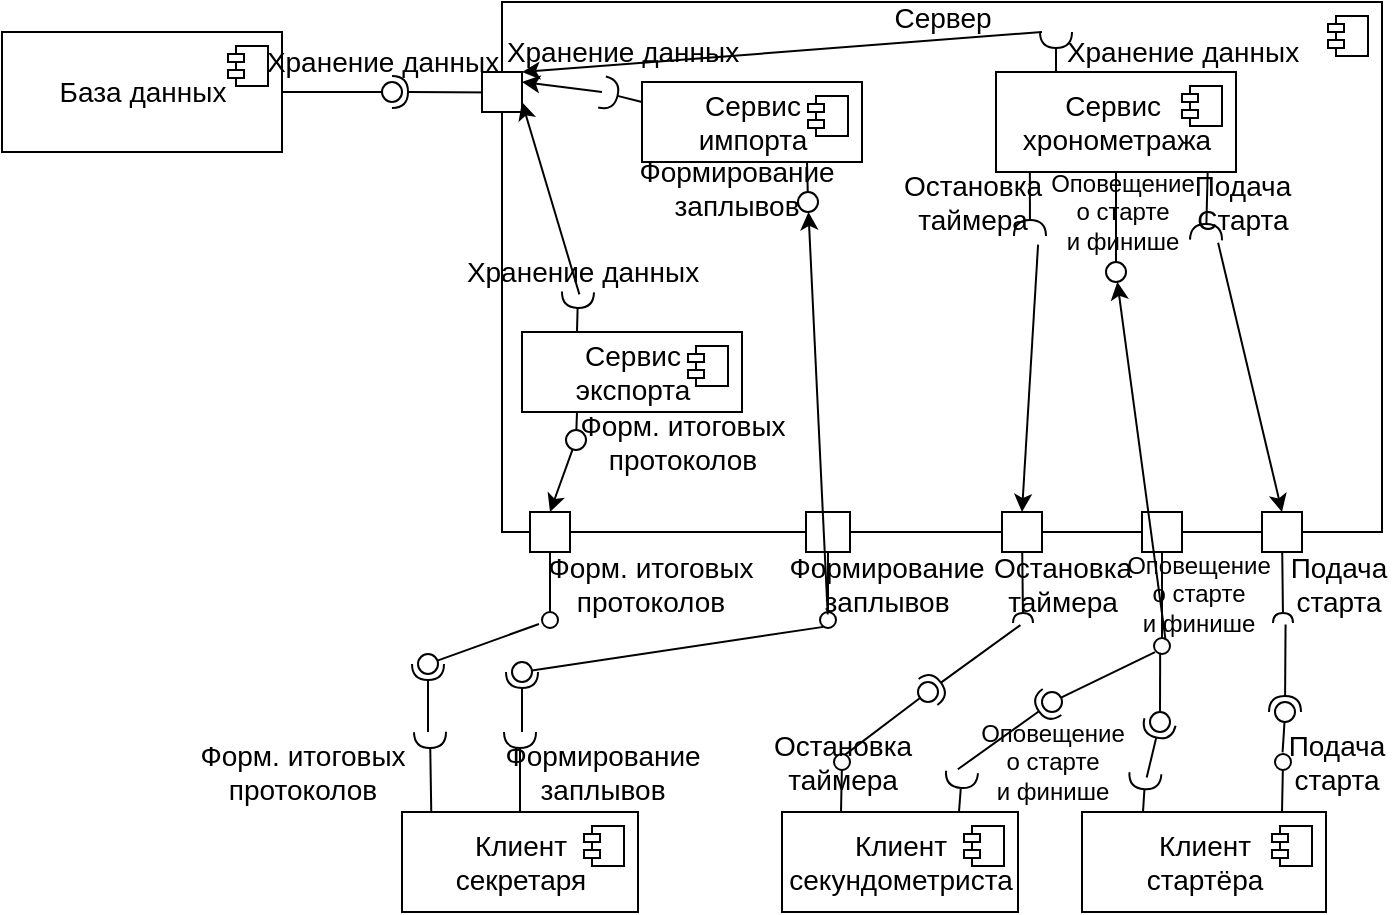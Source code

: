 <mxfile version="18.1.1" type="github">
  <diagram id="UMPIMYIV0JD5DZZYAHko" name="Page-1">
    <mxGraphModel dx="865" dy="483" grid="1" gridSize="10" guides="1" tooltips="1" connect="1" arrows="1" fold="1" page="1" pageScale="1" pageWidth="827" pageHeight="1169" math="0" shadow="0">
      <root>
        <mxCell id="0" />
        <mxCell id="1" parent="0" />
        <mxCell id="8z3nBzCGg6y4E4VSdkLB-1" value="Сервер" style="html=1;dropTarget=0;fontSize=14;labelPosition=center;verticalLabelPosition=top;align=center;verticalAlign=bottom;spacing=-17;" vertex="1" parent="1">
          <mxGeometry x="390" y="5" width="440" height="265" as="geometry" />
        </mxCell>
        <mxCell id="8z3nBzCGg6y4E4VSdkLB-2" value="" style="shape=module;jettyWidth=8;jettyHeight=4;fontSize=14;" vertex="1" parent="8z3nBzCGg6y4E4VSdkLB-1">
          <mxGeometry x="1" width="20" height="20" relative="1" as="geometry">
            <mxPoint x="-27" y="7" as="offset" />
          </mxGeometry>
        </mxCell>
        <mxCell id="yUHNaqROe7PP4I8SNirV-111" value="&lt;font style=&quot;font-size: 12px;&quot;&gt;Оповещение&lt;br style=&quot;font-size: 12px;&quot;&gt;о старте &lt;br style=&quot;font-size: 12px;&quot;&gt;и финише&lt;/font&gt;" style="text;html=1;align=center;verticalAlign=middle;resizable=0;points=[];autosize=1;strokeColor=none;fillColor=none;fontSize=12;" parent="1" vertex="1">
          <mxGeometry x="655" y="85" width="90" height="50" as="geometry" />
        </mxCell>
        <mxCell id="yUHNaqROe7PP4I8SNirV-120" value="&lt;font style=&quot;font-size: 12px;&quot;&gt;Оповещение&lt;br style=&quot;font-size: 12px;&quot;&gt;о старте &lt;br style=&quot;font-size: 12px;&quot;&gt;и финише&lt;/font&gt;" style="text;html=1;align=center;verticalAlign=middle;resizable=0;points=[];autosize=1;strokeColor=none;fillColor=none;fontSize=12;" parent="1" vertex="1">
          <mxGeometry x="693" y="276" width="90" height="50" as="geometry" />
        </mxCell>
        <mxCell id="yUHNaqROe7PP4I8SNirV-101" value="&lt;font style=&quot;font-size: 14px;&quot;&gt;Формирование&lt;br style=&quot;font-size: 14px;&quot;&gt;заплывов&lt;/font&gt;" style="text;html=1;align=center;verticalAlign=middle;resizable=0;points=[];autosize=1;strokeColor=none;fillColor=none;fontSize=14;" parent="1" vertex="1">
          <mxGeometry x="527" y="276" width="110" height="40" as="geometry" />
        </mxCell>
        <mxCell id="yUHNaqROe7PP4I8SNirV-96" value="Формирование&lt;br style=&quot;font-size: 14px;&quot;&gt;заплывов" style="text;html=1;align=center;verticalAlign=middle;resizable=0;points=[];autosize=1;strokeColor=none;fillColor=none;fontSize=14;" parent="1" vertex="1">
          <mxGeometry x="452" y="78" width="110" height="40" as="geometry" />
        </mxCell>
        <mxCell id="yUHNaqROe7PP4I8SNirV-4" value="" style="rounded=0;orthogonalLoop=1;jettySize=auto;html=1;endArrow=none;endFill=0;sketch=0;sourcePerimeterSpacing=0;targetPerimeterSpacing=0;exitX=1;exitY=0.5;exitDx=0;exitDy=0;fontSize=14;" parent="1" source="yUHNaqROe7PP4I8SNirV-7" target="yUHNaqROe7PP4I8SNirV-6" edge="1">
          <mxGeometry relative="1" as="geometry">
            <mxPoint x="310" y="40" as="sourcePoint" />
          </mxGeometry>
        </mxCell>
        <mxCell id="yUHNaqROe7PP4I8SNirV-5" value="" style="rounded=0;orthogonalLoop=1;jettySize=auto;html=1;endArrow=halfCircle;endFill=0;entryX=0.5;entryY=0.5;endSize=6;strokeWidth=1;sketch=0;exitX=-0.005;exitY=0.151;exitDx=0;exitDy=0;exitPerimeter=0;fontSize=14;" parent="1" target="yUHNaqROe7PP4I8SNirV-6" edge="1">
          <mxGeometry relative="1" as="geometry">
            <mxPoint x="388.4" y="50.2" as="sourcePoint" />
          </mxGeometry>
        </mxCell>
        <mxCell id="yUHNaqROe7PP4I8SNirV-6" value="" style="ellipse;whiteSpace=wrap;html=1;align=center;aspect=fixed;resizable=0;points=[];outlineConnect=0;sketch=0;fontSize=14;" parent="1" vertex="1">
          <mxGeometry x="330" y="45" width="10" height="10" as="geometry" />
        </mxCell>
        <mxCell id="yUHNaqROe7PP4I8SNirV-7" value="&lt;font style=&quot;font-size: 14px;&quot;&gt;База данных&lt;/font&gt;" style="html=1;dropTarget=0;fontSize=14;" parent="1" vertex="1">
          <mxGeometry x="140" y="20" width="140" height="60" as="geometry" />
        </mxCell>
        <mxCell id="yUHNaqROe7PP4I8SNirV-8" value="" style="shape=module;jettyWidth=8;jettyHeight=4;fontSize=14;" parent="yUHNaqROe7PP4I8SNirV-7" vertex="1">
          <mxGeometry x="1" width="20" height="20" relative="1" as="geometry">
            <mxPoint x="-27" y="7" as="offset" />
          </mxGeometry>
        </mxCell>
        <mxCell id="yUHNaqROe7PP4I8SNirV-10" value="&lt;font style=&quot;font-size: 14px;&quot;&gt;Хранение данных&lt;/font&gt;" style="text;html=1;align=center;verticalAlign=middle;resizable=0;points=[];autosize=1;strokeColor=none;fillColor=none;fontSize=14;" parent="1" vertex="1">
          <mxGeometry x="265" y="25" width="130" height="20" as="geometry" />
        </mxCell>
        <mxCell id="yUHNaqROe7PP4I8SNirV-65" value="" style="whiteSpace=wrap;html=1;aspect=fixed;fontSize=14;" parent="1" vertex="1">
          <mxGeometry x="380" y="40" width="20" height="20" as="geometry" />
        </mxCell>
        <mxCell id="yUHNaqROe7PP4I8SNirV-66" value="&lt;font style=&quot;font-size: 14px;&quot;&gt;Сервис &lt;br style=&quot;font-size: 14px;&quot;&gt;экспорта&lt;/font&gt;" style="html=1;dropTarget=0;fontSize=14;" parent="1" vertex="1">
          <mxGeometry x="400" y="170" width="110" height="40" as="geometry" />
        </mxCell>
        <mxCell id="yUHNaqROe7PP4I8SNirV-67" value="" style="shape=module;jettyWidth=8;jettyHeight=4;fontSize=14;" parent="yUHNaqROe7PP4I8SNirV-66" vertex="1">
          <mxGeometry x="1" width="20" height="20" relative="1" as="geometry">
            <mxPoint x="-27" y="7" as="offset" />
          </mxGeometry>
        </mxCell>
        <mxCell id="yUHNaqROe7PP4I8SNirV-77" value="" style="rounded=0;orthogonalLoop=1;jettySize=auto;html=1;endArrow=halfCircle;endFill=0;endSize=6;strokeWidth=1;sketch=0;exitX=0.25;exitY=0;exitDx=0;exitDy=0;fontSize=14;" parent="1" source="yUHNaqROe7PP4I8SNirV-66" edge="1">
          <mxGeometry relative="1" as="geometry">
            <mxPoint x="365" y="155" as="sourcePoint" />
            <mxPoint x="428" y="150" as="targetPoint" />
          </mxGeometry>
        </mxCell>
        <mxCell id="yUHNaqROe7PP4I8SNirV-79" value="" style="rounded=0;orthogonalLoop=1;jettySize=auto;html=1;endArrow=none;endFill=0;sketch=0;sourcePerimeterSpacing=0;targetPerimeterSpacing=0;exitX=0.25;exitY=1;exitDx=0;exitDy=0;fontSize=14;" parent="1" source="yUHNaqROe7PP4I8SNirV-66" target="yUHNaqROe7PP4I8SNirV-80" edge="1">
          <mxGeometry relative="1" as="geometry">
            <mxPoint x="325" y="155" as="sourcePoint" />
          </mxGeometry>
        </mxCell>
        <mxCell id="yUHNaqROe7PP4I8SNirV-80" value="" style="ellipse;whiteSpace=wrap;html=1;align=center;aspect=fixed;resizable=0;points=[];outlineConnect=0;sketch=0;fontSize=14;" parent="1" vertex="1">
          <mxGeometry x="422" y="219" width="10" height="10" as="geometry" />
        </mxCell>
        <mxCell id="yUHNaqROe7PP4I8SNirV-81" value="&lt;font style=&quot;font-size: 14px;&quot;&gt;Хранение данных&lt;/font&gt;" style="text;html=1;align=center;verticalAlign=middle;resizable=0;points=[];autosize=1;strokeColor=none;fillColor=none;fontSize=14;" parent="1" vertex="1">
          <mxGeometry x="365" y="130" width="130" height="20" as="geometry" />
        </mxCell>
        <mxCell id="yUHNaqROe7PP4I8SNirV-82" value="" style="endArrow=classic;html=1;rounded=0;exitX=0.49;exitY=1.06;exitDx=0;exitDy=0;exitPerimeter=0;entryX=1;entryY=0.75;entryDx=0;entryDy=0;fontSize=14;" parent="1" source="yUHNaqROe7PP4I8SNirV-81" target="yUHNaqROe7PP4I8SNirV-65" edge="1">
          <mxGeometry width="50" height="50" relative="1" as="geometry">
            <mxPoint x="430" y="110" as="sourcePoint" />
            <mxPoint x="480" y="60" as="targetPoint" />
          </mxGeometry>
        </mxCell>
        <mxCell id="yUHNaqROe7PP4I8SNirV-83" value="&lt;font style=&quot;font-size: 14px;&quot;&gt;Сервис &lt;br style=&quot;font-size: 14px;&quot;&gt;импорта&lt;/font&gt;" style="html=1;dropTarget=0;fontSize=14;" parent="1" vertex="1">
          <mxGeometry x="460" y="45" width="110" height="40" as="geometry" />
        </mxCell>
        <mxCell id="yUHNaqROe7PP4I8SNirV-84" value="" style="shape=module;jettyWidth=8;jettyHeight=4;fontSize=14;" parent="yUHNaqROe7PP4I8SNirV-83" vertex="1">
          <mxGeometry x="1" width="20" height="20" relative="1" as="geometry">
            <mxPoint x="-27" y="7" as="offset" />
          </mxGeometry>
        </mxCell>
        <mxCell id="yUHNaqROe7PP4I8SNirV-85" value="" style="rounded=0;orthogonalLoop=1;jettySize=auto;html=1;endArrow=halfCircle;endFill=0;endSize=6;strokeWidth=1;sketch=0;exitX=0;exitY=0.25;exitDx=0;exitDy=0;fontSize=14;" parent="1" source="yUHNaqROe7PP4I8SNirV-83" edge="1">
          <mxGeometry relative="1" as="geometry">
            <mxPoint x="395" y="45" as="sourcePoint" />
            <mxPoint x="440" y="50" as="targetPoint" />
          </mxGeometry>
        </mxCell>
        <mxCell id="yUHNaqROe7PP4I8SNirV-86" value="" style="rounded=0;orthogonalLoop=1;jettySize=auto;html=1;endArrow=none;endFill=0;sketch=0;sourcePerimeterSpacing=0;targetPerimeterSpacing=0;exitX=0.75;exitY=1;exitDx=0;exitDy=0;fontSize=14;" parent="1" source="yUHNaqROe7PP4I8SNirV-83" target="yUHNaqROe7PP4I8SNirV-87" edge="1">
          <mxGeometry relative="1" as="geometry">
            <mxPoint x="355" y="45" as="sourcePoint" />
          </mxGeometry>
        </mxCell>
        <mxCell id="yUHNaqROe7PP4I8SNirV-87" value="" style="ellipse;whiteSpace=wrap;html=1;align=center;aspect=fixed;resizable=0;points=[];outlineConnect=0;sketch=0;fontSize=14;" parent="1" vertex="1">
          <mxGeometry x="538" y="100" width="10" height="10" as="geometry" />
        </mxCell>
        <mxCell id="yUHNaqROe7PP4I8SNirV-88" value="&lt;font style=&quot;font-size: 14px;&quot;&gt;Форм. итоговых&lt;br style=&quot;font-size: 14px;&quot;&gt;протоколов&lt;/font&gt;" style="text;html=1;align=center;verticalAlign=middle;resizable=0;points=[];autosize=1;strokeColor=none;fillColor=none;fontSize=14;" parent="1" vertex="1">
          <mxGeometry x="420" y="205" width="120" height="40" as="geometry" />
        </mxCell>
        <mxCell id="yUHNaqROe7PP4I8SNirV-89" value="" style="html=1;rounded=0;fontSize=14;" parent="1" vertex="1">
          <mxGeometry x="404" y="260" width="20" height="20" as="geometry" />
        </mxCell>
        <mxCell id="yUHNaqROe7PP4I8SNirV-90" value="" style="endArrow=none;html=1;rounded=0;align=center;verticalAlign=top;endFill=0;labelBackgroundColor=none;endSize=2;fontSize=14;" parent="1" source="yUHNaqROe7PP4I8SNirV-89" target="yUHNaqROe7PP4I8SNirV-91" edge="1">
          <mxGeometry relative="1" as="geometry" />
        </mxCell>
        <mxCell id="yUHNaqROe7PP4I8SNirV-91" value="" style="ellipse;html=1;fontSize=14;align=center;fillColor=none;points=[];aspect=fixed;resizable=0;verticalAlign=bottom;labelPosition=center;verticalLabelPosition=top;flipH=1;" parent="1" vertex="1">
          <mxGeometry x="410" y="310" width="8" height="8" as="geometry" />
        </mxCell>
        <mxCell id="yUHNaqROe7PP4I8SNirV-92" value="" style="endArrow=classic;html=1;rounded=0;entryX=0.5;entryY=0;entryDx=0;entryDy=0;fontSize=14;" parent="1" source="yUHNaqROe7PP4I8SNirV-80" target="yUHNaqROe7PP4I8SNirV-89" edge="1">
          <mxGeometry width="50" height="50" relative="1" as="geometry">
            <mxPoint x="420" y="230" as="sourcePoint" />
            <mxPoint x="410" y="65" as="targetPoint" />
          </mxGeometry>
        </mxCell>
        <mxCell id="yUHNaqROe7PP4I8SNirV-93" value="&lt;font style=&quot;font-size: 14px;&quot;&gt;Форм. итоговых&lt;br style=&quot;font-size: 14px;&quot;&gt;протоколов&lt;/font&gt;" style="text;html=1;align=center;verticalAlign=middle;resizable=0;points=[];autosize=1;strokeColor=none;fillColor=none;fontSize=14;" parent="1" vertex="1">
          <mxGeometry x="404" y="276" width="120" height="40" as="geometry" />
        </mxCell>
        <mxCell id="yUHNaqROe7PP4I8SNirV-94" value="" style="endArrow=classic;html=1;rounded=0;entryX=1;entryY=0.25;entryDx=0;entryDy=0;fontSize=14;" parent="1" target="yUHNaqROe7PP4I8SNirV-65" edge="1">
          <mxGeometry width="50" height="50" relative="1" as="geometry">
            <mxPoint x="440" y="50" as="sourcePoint" />
            <mxPoint x="410" y="65" as="targetPoint" />
          </mxGeometry>
        </mxCell>
        <mxCell id="yUHNaqROe7PP4I8SNirV-95" value="Хранение данных" style="text;html=1;align=center;verticalAlign=middle;resizable=0;points=[];autosize=1;strokeColor=none;fillColor=none;fontSize=14;" parent="1" vertex="1">
          <mxGeometry x="385" y="20" width="130" height="20" as="geometry" />
        </mxCell>
        <mxCell id="yUHNaqROe7PP4I8SNirV-97" value="" style="html=1;rounded=0;fontSize=14;" parent="1" vertex="1">
          <mxGeometry x="542" y="260" width="22" height="20" as="geometry" />
        </mxCell>
        <mxCell id="yUHNaqROe7PP4I8SNirV-98" value="" style="endArrow=none;html=1;rounded=0;align=center;verticalAlign=top;endFill=0;labelBackgroundColor=none;endSize=2;fontSize=14;" parent="1" source="yUHNaqROe7PP4I8SNirV-97" target="yUHNaqROe7PP4I8SNirV-99" edge="1">
          <mxGeometry relative="1" as="geometry" />
        </mxCell>
        <mxCell id="yUHNaqROe7PP4I8SNirV-99" value="" style="ellipse;html=1;fontSize=14;align=center;fillColor=none;points=[];aspect=fixed;resizable=0;verticalAlign=bottom;labelPosition=center;verticalLabelPosition=top;flipH=1;" parent="1" vertex="1">
          <mxGeometry x="549" y="310" width="8" height="8" as="geometry" />
        </mxCell>
        <mxCell id="yUHNaqROe7PP4I8SNirV-100" value="" style="endArrow=classic;html=1;rounded=0;fontSize=14;exitX=0.518;exitY=0.155;exitDx=0;exitDy=0;exitPerimeter=0;" parent="1" source="yUHNaqROe7PP4I8SNirV-99" target="yUHNaqROe7PP4I8SNirV-87" edge="1">
          <mxGeometry width="50" height="50" relative="1" as="geometry">
            <mxPoint x="550" y="110" as="sourcePoint" />
            <mxPoint x="550" y="130" as="targetPoint" />
          </mxGeometry>
        </mxCell>
        <mxCell id="yUHNaqROe7PP4I8SNirV-102" value="&lt;font style=&quot;font-size: 14px;&quot;&gt;Сервис&amp;nbsp;&lt;br style=&quot;font-size: 14px;&quot;&gt;хронометража&lt;/font&gt;" style="html=1;dropTarget=0;align=center;fontSize=14;" parent="1" vertex="1">
          <mxGeometry x="637" y="40" width="120" height="50" as="geometry" />
        </mxCell>
        <mxCell id="yUHNaqROe7PP4I8SNirV-103" value="" style="shape=module;jettyWidth=8;jettyHeight=4;fontSize=14;" parent="yUHNaqROe7PP4I8SNirV-102" vertex="1">
          <mxGeometry x="1" width="20" height="20" relative="1" as="geometry">
            <mxPoint x="-27" y="7" as="offset" />
          </mxGeometry>
        </mxCell>
        <mxCell id="yUHNaqROe7PP4I8SNirV-104" value="" style="rounded=0;orthogonalLoop=1;jettySize=auto;html=1;endArrow=halfCircle;endFill=0;endSize=6;strokeWidth=1;sketch=0;exitX=0.141;exitY=0.998;exitDx=0;exitDy=0;exitPerimeter=0;fontSize=14;" parent="1" source="yUHNaqROe7PP4I8SNirV-102" edge="1">
          <mxGeometry relative="1" as="geometry">
            <mxPoint x="427" y="-45" as="sourcePoint" />
            <mxPoint x="654" y="122" as="targetPoint" />
          </mxGeometry>
        </mxCell>
        <mxCell id="yUHNaqROe7PP4I8SNirV-105" value="" style="rounded=0;orthogonalLoop=1;jettySize=auto;html=1;endArrow=halfCircle;endFill=0;endSize=6;strokeWidth=1;sketch=0;exitX=0.882;exitY=0.998;exitDx=0;exitDy=0;exitPerimeter=0;fontSize=14;" parent="1" source="yUHNaqROe7PP4I8SNirV-102" edge="1">
          <mxGeometry relative="1" as="geometry">
            <mxPoint x="663.92" y="99.9" as="sourcePoint" />
            <mxPoint x="742" y="124" as="targetPoint" />
          </mxGeometry>
        </mxCell>
        <mxCell id="yUHNaqROe7PP4I8SNirV-106" value="Подача&lt;br style=&quot;font-size: 14px;&quot;&gt;Старта" style="text;html=1;align=center;verticalAlign=middle;resizable=0;points=[];autosize=1;strokeColor=none;fillColor=none;fontSize=14;" parent="1" vertex="1">
          <mxGeometry x="730" y="85" width="60" height="40" as="geometry" />
        </mxCell>
        <mxCell id="yUHNaqROe7PP4I8SNirV-107" value="Остановка&lt;br style=&quot;font-size: 14px;&quot;&gt;таймера" style="text;html=1;align=center;verticalAlign=middle;resizable=0;points=[];autosize=1;strokeColor=none;fillColor=none;fontSize=14;" parent="1" vertex="1">
          <mxGeometry x="585" y="85" width="80" height="40" as="geometry" />
        </mxCell>
        <mxCell id="yUHNaqROe7PP4I8SNirV-108" value="" style="rounded=0;orthogonalLoop=1;jettySize=auto;html=1;endArrow=none;endFill=0;sketch=0;sourcePerimeterSpacing=0;targetPerimeterSpacing=0;exitX=0.5;exitY=1;exitDx=0;exitDy=0;fontSize=14;" parent="1" source="yUHNaqROe7PP4I8SNirV-102" target="yUHNaqROe7PP4I8SNirV-109" edge="1">
          <mxGeometry relative="1" as="geometry">
            <mxPoint x="684.5" y="105" as="sourcePoint" />
          </mxGeometry>
        </mxCell>
        <mxCell id="yUHNaqROe7PP4I8SNirV-109" value="" style="ellipse;whiteSpace=wrap;html=1;align=center;aspect=fixed;resizable=0;points=[];outlineConnect=0;sketch=0;fontSize=14;" parent="1" vertex="1">
          <mxGeometry x="692" y="135" width="10" height="10" as="geometry" />
        </mxCell>
        <mxCell id="yUHNaqROe7PP4I8SNirV-112" value="" style="html=1;rounded=0;fontSize=14;" parent="1" vertex="1">
          <mxGeometry x="640" y="260" width="20" height="20" as="geometry" />
        </mxCell>
        <mxCell id="yUHNaqROe7PP4I8SNirV-113" value="" style="endArrow=none;html=1;rounded=0;align=center;verticalAlign=top;endFill=0;labelBackgroundColor=none;endSize=2;fontSize=14;" parent="1" source="yUHNaqROe7PP4I8SNirV-112" target="yUHNaqROe7PP4I8SNirV-114" edge="1">
          <mxGeometry relative="1" as="geometry" />
        </mxCell>
        <mxCell id="yUHNaqROe7PP4I8SNirV-114" value="" style="shape=requiredInterface;html=1;fontSize=14;align=center;fillColor=none;points=[];aspect=fixed;resizable=0;verticalAlign=bottom;labelPosition=center;verticalLabelPosition=top;flipH=1;rotation=90;" parent="1" vertex="1">
          <mxGeometry x="648" y="308" width="5" height="10" as="geometry" />
        </mxCell>
        <mxCell id="yUHNaqROe7PP4I8SNirV-115" value="Остановка&lt;br style=&quot;font-size: 14px;&quot;&gt;таймера" style="text;html=1;align=center;verticalAlign=middle;resizable=0;points=[];autosize=1;strokeColor=none;fillColor=none;fontSize=14;" parent="1" vertex="1">
          <mxGeometry x="630" y="276" width="80" height="40" as="geometry" />
        </mxCell>
        <mxCell id="yUHNaqROe7PP4I8SNirV-117" value="" style="html=1;rounded=0;fontSize=14;" parent="1" vertex="1">
          <mxGeometry x="710" y="260" width="20" height="20" as="geometry" />
        </mxCell>
        <mxCell id="yUHNaqROe7PP4I8SNirV-118" value="" style="endArrow=none;html=1;rounded=0;align=center;verticalAlign=top;endFill=0;labelBackgroundColor=none;endSize=2;fontSize=14;" parent="1" source="yUHNaqROe7PP4I8SNirV-117" target="yUHNaqROe7PP4I8SNirV-119" edge="1">
          <mxGeometry relative="1" as="geometry" />
        </mxCell>
        <mxCell id="yUHNaqROe7PP4I8SNirV-119" value="" style="ellipse;html=1;fontSize=14;align=center;fillColor=none;points=[];aspect=fixed;resizable=0;verticalAlign=bottom;labelPosition=center;verticalLabelPosition=top;flipH=1;" parent="1" vertex="1">
          <mxGeometry x="716" y="323" width="8" height="8" as="geometry" />
        </mxCell>
        <mxCell id="yUHNaqROe7PP4I8SNirV-121" value="" style="html=1;rounded=0;fontSize=14;" parent="1" vertex="1">
          <mxGeometry x="770" y="260" width="20" height="20" as="geometry" />
        </mxCell>
        <mxCell id="yUHNaqROe7PP4I8SNirV-122" value="" style="endArrow=none;html=1;rounded=0;align=center;verticalAlign=top;endFill=0;labelBackgroundColor=none;endSize=2;fontSize=14;" parent="1" source="yUHNaqROe7PP4I8SNirV-121" target="yUHNaqROe7PP4I8SNirV-123" edge="1">
          <mxGeometry relative="1" as="geometry" />
        </mxCell>
        <mxCell id="yUHNaqROe7PP4I8SNirV-123" value="" style="shape=requiredInterface;html=1;fontSize=14;align=center;fillColor=none;points=[];aspect=fixed;resizable=0;verticalAlign=bottom;labelPosition=center;verticalLabelPosition=top;flipH=1;rotation=90;" parent="1" vertex="1">
          <mxGeometry x="778" y="308" width="5" height="10" as="geometry" />
        </mxCell>
        <mxCell id="yUHNaqROe7PP4I8SNirV-124" value="Подача&lt;br style=&quot;font-size: 14px;&quot;&gt;старта" style="text;html=1;align=center;verticalAlign=middle;resizable=0;points=[];autosize=1;strokeColor=none;fillColor=none;fontSize=14;" parent="1" vertex="1">
          <mxGeometry x="778" y="276" width="60" height="40" as="geometry" />
        </mxCell>
        <mxCell id="yUHNaqROe7PP4I8SNirV-125" value="" style="rounded=0;orthogonalLoop=1;jettySize=auto;html=1;endArrow=halfCircle;endFill=0;endSize=6;strokeWidth=1;sketch=0;exitX=0.25;exitY=0;exitDx=0;exitDy=0;fontSize=14;" parent="1" source="yUHNaqROe7PP4I8SNirV-102" edge="1">
          <mxGeometry relative="1" as="geometry">
            <mxPoint x="470" y="65" as="sourcePoint" />
            <mxPoint x="667" y="20" as="targetPoint" />
          </mxGeometry>
        </mxCell>
        <mxCell id="yUHNaqROe7PP4I8SNirV-126" value="Хранение данных" style="text;html=1;align=center;verticalAlign=middle;resizable=0;points=[];autosize=1;strokeColor=none;fillColor=none;fontSize=14;" parent="1" vertex="1">
          <mxGeometry x="665" y="20" width="130" height="20" as="geometry" />
        </mxCell>
        <mxCell id="yUHNaqROe7PP4I8SNirV-127" value="" style="endArrow=classic;html=1;rounded=0;entryX=1;entryY=0;entryDx=0;entryDy=0;fontSize=14;" parent="1" target="yUHNaqROe7PP4I8SNirV-65" edge="1">
          <mxGeometry width="50" height="50" relative="1" as="geometry">
            <mxPoint x="660" y="20" as="sourcePoint" />
            <mxPoint x="410" y="55" as="targetPoint" />
          </mxGeometry>
        </mxCell>
        <mxCell id="yUHNaqROe7PP4I8SNirV-128" value="" style="endArrow=classic;html=1;rounded=0;entryX=0.5;entryY=0;entryDx=0;entryDy=0;exitX=0.913;exitY=1.033;exitDx=0;exitDy=0;exitPerimeter=0;fontSize=14;" parent="1" source="yUHNaqROe7PP4I8SNirV-107" target="yUHNaqROe7PP4I8SNirV-112" edge="1">
          <mxGeometry width="50" height="50" relative="1" as="geometry">
            <mxPoint x="670" y="30" as="sourcePoint" />
            <mxPoint x="410" y="50" as="targetPoint" />
          </mxGeometry>
        </mxCell>
        <mxCell id="yUHNaqROe7PP4I8SNirV-129" value="" style="endArrow=classic;html=1;rounded=0;fontSize=14;exitX=0.276;exitY=0.129;exitDx=0;exitDy=0;exitPerimeter=0;" parent="1" source="yUHNaqROe7PP4I8SNirV-119" target="yUHNaqROe7PP4I8SNirV-109" edge="1">
          <mxGeometry width="50" height="50" relative="1" as="geometry">
            <mxPoint x="663.91" y="130.99" as="sourcePoint" />
            <mxPoint x="700" y="190" as="targetPoint" />
          </mxGeometry>
        </mxCell>
        <mxCell id="yUHNaqROe7PP4I8SNirV-130" value="" style="endArrow=classic;html=1;rounded=0;entryX=0.5;entryY=0;entryDx=0;entryDy=0;exitX=1.034;exitY=0.808;exitDx=0;exitDy=0;exitPerimeter=0;fontSize=14;" parent="1" source="yUHNaqROe7PP4I8SNirV-111" target="yUHNaqROe7PP4I8SNirV-121" edge="1">
          <mxGeometry width="50" height="50" relative="1" as="geometry">
            <mxPoint x="707.932" y="154.912" as="sourcePoint" />
            <mxPoint x="730" y="270" as="targetPoint" />
          </mxGeometry>
        </mxCell>
        <mxCell id="yUHNaqROe7PP4I8SNirV-131" value="&lt;font style=&quot;font-size: 14px;&quot;&gt;Клиент&lt;br style=&quot;font-size: 14px;&quot;&gt;стартёра&lt;/font&gt;" style="html=1;dropTarget=0;fontSize=14;" parent="1" vertex="1">
          <mxGeometry x="680" y="410" width="122" height="50" as="geometry" />
        </mxCell>
        <mxCell id="yUHNaqROe7PP4I8SNirV-132" value="" style="shape=module;jettyWidth=8;jettyHeight=4;fontSize=14;" parent="yUHNaqROe7PP4I8SNirV-131" vertex="1">
          <mxGeometry x="1" width="20" height="20" relative="1" as="geometry">
            <mxPoint x="-27" y="7" as="offset" />
          </mxGeometry>
        </mxCell>
        <mxCell id="yUHNaqROe7PP4I8SNirV-133" value="&lt;font style=&quot;font-size: 14px;&quot;&gt;Клиент&lt;br style=&quot;font-size: 14px;&quot;&gt;секундометриста&lt;/font&gt;" style="html=1;dropTarget=0;fontSize=14;" parent="1" vertex="1">
          <mxGeometry x="530" y="410" width="118" height="50" as="geometry" />
        </mxCell>
        <mxCell id="yUHNaqROe7PP4I8SNirV-134" value="" style="shape=module;jettyWidth=8;jettyHeight=4;fontSize=14;" parent="yUHNaqROe7PP4I8SNirV-133" vertex="1">
          <mxGeometry x="1" width="20" height="20" relative="1" as="geometry">
            <mxPoint x="-27" y="7" as="offset" />
          </mxGeometry>
        </mxCell>
        <mxCell id="yUHNaqROe7PP4I8SNirV-136" value="" style="rounded=0;orthogonalLoop=1;jettySize=auto;html=1;endArrow=halfCircle;endFill=0;endSize=6;strokeWidth=1;sketch=0;exitX=0.75;exitY=0;exitDx=0;exitDy=0;fontSize=14;" parent="1" source="yUHNaqROe7PP4I8SNirV-133" edge="1">
          <mxGeometry relative="1" as="geometry">
            <mxPoint x="437.5" y="180" as="sourcePoint" />
            <mxPoint x="620" y="390" as="targetPoint" />
          </mxGeometry>
        </mxCell>
        <mxCell id="yUHNaqROe7PP4I8SNirV-137" value="&lt;font style=&quot;font-size: 12px;&quot;&gt;Оповещение&lt;br style=&quot;font-size: 12px;&quot;&gt;о старте &lt;br style=&quot;font-size: 12px;&quot;&gt;и финише&lt;/font&gt;" style="text;html=1;align=center;verticalAlign=middle;resizable=0;points=[];autosize=1;strokeColor=none;fillColor=none;fontSize=12;" parent="1" vertex="1">
          <mxGeometry x="620" y="360" width="90" height="50" as="geometry" />
        </mxCell>
        <mxCell id="yUHNaqROe7PP4I8SNirV-138" value="" style="rounded=0;orthogonalLoop=1;jettySize=auto;html=1;endArrow=halfCircle;endFill=0;endSize=6;strokeWidth=1;sketch=0;exitX=0.25;exitY=0;exitDx=0;exitDy=0;fontSize=14;entryX=1.019;entryY=0.612;entryDx=0;entryDy=0;entryPerimeter=0;" parent="1" source="yUHNaqROe7PP4I8SNirV-131" target="yUHNaqROe7PP4I8SNirV-137" edge="1">
          <mxGeometry relative="1" as="geometry">
            <mxPoint x="628.5" y="420" as="sourcePoint" />
            <mxPoint x="720" y="390" as="targetPoint" />
          </mxGeometry>
        </mxCell>
        <mxCell id="yUHNaqROe7PP4I8SNirV-140" value="" style="rounded=0;orthogonalLoop=1;jettySize=auto;html=1;endArrow=none;endFill=0;sketch=0;sourcePerimeterSpacing=0;targetPerimeterSpacing=0;fontSize=12;exitX=0.935;exitY=0.885;exitDx=0;exitDy=0;exitPerimeter=0;" parent="1" source="yUHNaqROe7PP4I8SNirV-119" target="yUHNaqROe7PP4I8SNirV-142" edge="1">
          <mxGeometry relative="1" as="geometry">
            <mxPoint x="444" y="375" as="sourcePoint" />
          </mxGeometry>
        </mxCell>
        <mxCell id="yUHNaqROe7PP4I8SNirV-141" value="" style="rounded=0;orthogonalLoop=1;jettySize=auto;html=1;endArrow=halfCircle;endFill=0;entryX=0.5;entryY=0.5;endSize=6;strokeWidth=1;sketch=0;fontSize=12;exitX=-0.023;exitY=0.573;exitDx=0;exitDy=0;exitPerimeter=0;" parent="1" source="yUHNaqROe7PP4I8SNirV-137" target="yUHNaqROe7PP4I8SNirV-142" edge="1">
          <mxGeometry relative="1" as="geometry">
            <mxPoint x="610" y="390" as="sourcePoint" />
          </mxGeometry>
        </mxCell>
        <mxCell id="yUHNaqROe7PP4I8SNirV-142" value="" style="ellipse;whiteSpace=wrap;html=1;align=center;aspect=fixed;resizable=0;points=[];outlineConnect=0;sketch=0;fontSize=12;" parent="1" vertex="1">
          <mxGeometry x="660" y="350" width="10" height="10" as="geometry" />
        </mxCell>
        <mxCell id="yUHNaqROe7PP4I8SNirV-143" value="" style="rounded=0;orthogonalLoop=1;jettySize=auto;html=1;endArrow=none;endFill=0;sketch=0;sourcePerimeterSpacing=0;targetPerimeterSpacing=0;fontSize=12;exitX=0.615;exitY=0.925;exitDx=0;exitDy=0;exitPerimeter=0;" parent="1" source="yUHNaqROe7PP4I8SNirV-119" target="yUHNaqROe7PP4I8SNirV-145" edge="1">
          <mxGeometry relative="1" as="geometry">
            <mxPoint x="762" y="365" as="sourcePoint" />
          </mxGeometry>
        </mxCell>
        <mxCell id="yUHNaqROe7PP4I8SNirV-144" value="" style="rounded=0;orthogonalLoop=1;jettySize=auto;html=1;endArrow=halfCircle;endFill=0;entryX=0.5;entryY=0.5;endSize=6;strokeWidth=1;sketch=0;fontSize=12;exitX=1.026;exitY=0.656;exitDx=0;exitDy=0;exitPerimeter=0;" parent="1" source="yUHNaqROe7PP4I8SNirV-137" target="yUHNaqROe7PP4I8SNirV-145" edge="1">
          <mxGeometry relative="1" as="geometry">
            <mxPoint x="802" y="365" as="sourcePoint" />
          </mxGeometry>
        </mxCell>
        <mxCell id="yUHNaqROe7PP4I8SNirV-145" value="" style="ellipse;whiteSpace=wrap;html=1;align=center;aspect=fixed;resizable=0;points=[];outlineConnect=0;sketch=0;fontSize=12;" parent="1" vertex="1">
          <mxGeometry x="714" y="360" width="10" height="10" as="geometry" />
        </mxCell>
        <mxCell id="yUHNaqROe7PP4I8SNirV-146" value="" style="endArrow=none;html=1;rounded=0;align=center;verticalAlign=top;endFill=0;labelBackgroundColor=none;endSize=2;fontSize=14;exitX=0.25;exitY=0;exitDx=0;exitDy=0;" parent="1" source="yUHNaqROe7PP4I8SNirV-133" target="yUHNaqROe7PP4I8SNirV-147" edge="1">
          <mxGeometry relative="1" as="geometry">
            <mxPoint x="424" y="290" as="sourcePoint" />
          </mxGeometry>
        </mxCell>
        <mxCell id="yUHNaqROe7PP4I8SNirV-147" value="" style="ellipse;html=1;fontSize=14;align=center;fillColor=none;points=[];aspect=fixed;resizable=0;verticalAlign=bottom;labelPosition=center;verticalLabelPosition=top;flipH=1;" parent="1" vertex="1">
          <mxGeometry x="556" y="381" width="8" height="8" as="geometry" />
        </mxCell>
        <mxCell id="yUHNaqROe7PP4I8SNirV-148" value="" style="rounded=0;orthogonalLoop=1;jettySize=auto;html=1;endArrow=none;endFill=0;sketch=0;sourcePerimeterSpacing=0;targetPerimeterSpacing=0;fontSize=12;exitX=0.298;exitY=0.042;exitDx=0;exitDy=0;exitPerimeter=0;" parent="1" source="yUHNaqROe7PP4I8SNirV-147" target="yUHNaqROe7PP4I8SNirV-150" edge="1">
          <mxGeometry relative="1" as="geometry">
            <mxPoint x="580" y="345" as="sourcePoint" />
          </mxGeometry>
        </mxCell>
        <mxCell id="yUHNaqROe7PP4I8SNirV-149" value="" style="rounded=0;orthogonalLoop=1;jettySize=auto;html=1;endArrow=halfCircle;endFill=0;entryX=0.5;entryY=0.5;endSize=6;strokeWidth=1;sketch=0;fontSize=12;exitX=0.24;exitY=1.014;exitDx=0;exitDy=0;exitPerimeter=0;" parent="1" source="yUHNaqROe7PP4I8SNirV-115" target="yUHNaqROe7PP4I8SNirV-150" edge="1">
          <mxGeometry relative="1" as="geometry">
            <mxPoint x="620" y="345" as="sourcePoint" />
          </mxGeometry>
        </mxCell>
        <mxCell id="yUHNaqROe7PP4I8SNirV-150" value="" style="ellipse;whiteSpace=wrap;html=1;align=center;aspect=fixed;resizable=0;points=[];outlineConnect=0;sketch=0;fontSize=12;" parent="1" vertex="1">
          <mxGeometry x="598" y="345" width="10" height="10" as="geometry" />
        </mxCell>
        <mxCell id="yUHNaqROe7PP4I8SNirV-151" value="Остановка&lt;br style=&quot;font-size: 14px;&quot;&gt;таймера" style="text;html=1;align=center;verticalAlign=middle;resizable=0;points=[];autosize=1;strokeColor=none;fillColor=none;fontSize=14;" parent="1" vertex="1">
          <mxGeometry x="520" y="365" width="80" height="40" as="geometry" />
        </mxCell>
        <mxCell id="yUHNaqROe7PP4I8SNirV-152" value="" style="endArrow=none;html=1;rounded=0;align=center;verticalAlign=top;endFill=0;labelBackgroundColor=none;endSize=2;fontSize=14;exitX=0.25;exitY=0;exitDx=0;exitDy=0;" parent="1" target="yUHNaqROe7PP4I8SNirV-153" edge="1">
          <mxGeometry relative="1" as="geometry">
            <mxPoint x="780" y="410" as="sourcePoint" />
          </mxGeometry>
        </mxCell>
        <mxCell id="yUHNaqROe7PP4I8SNirV-153" value="" style="ellipse;html=1;fontSize=14;align=center;fillColor=none;points=[];aspect=fixed;resizable=0;verticalAlign=bottom;labelPosition=center;verticalLabelPosition=top;flipH=1;" parent="1" vertex="1">
          <mxGeometry x="776.5" y="381" width="8" height="8" as="geometry" />
        </mxCell>
        <mxCell id="yUHNaqROe7PP4I8SNirV-154" value="Подача&lt;br style=&quot;font-size: 14px;&quot;&gt;старта" style="text;html=1;align=center;verticalAlign=middle;resizable=0;points=[];autosize=1;strokeColor=none;fillColor=none;fontSize=14;" parent="1" vertex="1">
          <mxGeometry x="776.5" y="365" width="60" height="40" as="geometry" />
        </mxCell>
        <mxCell id="yUHNaqROe7PP4I8SNirV-155" value="" style="rounded=0;orthogonalLoop=1;jettySize=auto;html=1;endArrow=none;endFill=0;sketch=0;sourcePerimeterSpacing=0;targetPerimeterSpacing=0;fontSize=12;exitX=0.527;exitY=-0.101;exitDx=0;exitDy=0;exitPerimeter=0;" parent="1" source="yUHNaqROe7PP4I8SNirV-153" target="yUHNaqROe7PP4I8SNirV-157" edge="1">
          <mxGeometry relative="1" as="geometry">
            <mxPoint x="802" y="345" as="sourcePoint" />
          </mxGeometry>
        </mxCell>
        <mxCell id="yUHNaqROe7PP4I8SNirV-156" value="" style="rounded=0;orthogonalLoop=1;jettySize=auto;html=1;endArrow=halfCircle;endFill=0;entryX=0.5;entryY=0.5;endSize=6;strokeWidth=1;sketch=0;fontSize=12;exitX=0.063;exitY=1.005;exitDx=0;exitDy=0;exitPerimeter=0;" parent="1" source="yUHNaqROe7PP4I8SNirV-124" target="yUHNaqROe7PP4I8SNirV-157" edge="1">
          <mxGeometry relative="1" as="geometry">
            <mxPoint x="842" y="345" as="sourcePoint" />
          </mxGeometry>
        </mxCell>
        <mxCell id="yUHNaqROe7PP4I8SNirV-157" value="" style="ellipse;whiteSpace=wrap;html=1;align=center;aspect=fixed;resizable=0;points=[];outlineConnect=0;sketch=0;fontSize=12;" parent="1" vertex="1">
          <mxGeometry x="776.5" y="355" width="10" height="10" as="geometry" />
        </mxCell>
        <mxCell id="yUHNaqROe7PP4I8SNirV-158" value="&lt;font style=&quot;font-size: 14px;&quot;&gt;Клиент&lt;br style=&quot;font-size: 14px;&quot;&gt;секретаря&lt;/font&gt;" style="html=1;dropTarget=0;fontSize=14;" parent="1" vertex="1">
          <mxGeometry x="340" y="410" width="118" height="50" as="geometry" />
        </mxCell>
        <mxCell id="yUHNaqROe7PP4I8SNirV-159" value="" style="shape=module;jettyWidth=8;jettyHeight=4;fontSize=14;" parent="yUHNaqROe7PP4I8SNirV-158" vertex="1">
          <mxGeometry x="1" width="20" height="20" relative="1" as="geometry">
            <mxPoint x="-27" y="7" as="offset" />
          </mxGeometry>
        </mxCell>
        <mxCell id="yUHNaqROe7PP4I8SNirV-160" value="&lt;font style=&quot;font-size: 14px;&quot;&gt;Форм. итоговых&lt;br style=&quot;font-size: 14px;&quot;&gt;протоколов&lt;/font&gt;" style="text;html=1;align=center;verticalAlign=middle;resizable=0;points=[];autosize=1;strokeColor=none;fillColor=none;fontSize=14;" parent="1" vertex="1">
          <mxGeometry x="230" y="370" width="120" height="40" as="geometry" />
        </mxCell>
        <mxCell id="yUHNaqROe7PP4I8SNirV-161" value="&lt;font style=&quot;font-size: 14px;&quot;&gt;Формирование&lt;br style=&quot;font-size: 14px;&quot;&gt;заплывов&lt;/font&gt;" style="text;html=1;align=center;verticalAlign=middle;resizable=0;points=[];autosize=1;strokeColor=none;fillColor=none;fontSize=14;" parent="1" vertex="1">
          <mxGeometry x="385" y="370" width="110" height="40" as="geometry" />
        </mxCell>
        <mxCell id="yUHNaqROe7PP4I8SNirV-162" value="" style="rounded=0;orthogonalLoop=1;jettySize=auto;html=1;endArrow=halfCircle;endFill=0;endSize=6;strokeWidth=1;sketch=0;fontSize=14;exitX=0.124;exitY=-0.004;exitDx=0;exitDy=0;exitPerimeter=0;" parent="1" source="yUHNaqROe7PP4I8SNirV-158" edge="1">
          <mxGeometry relative="1" as="geometry">
            <mxPoint x="370" y="410" as="sourcePoint" />
            <mxPoint x="354" y="370" as="targetPoint" />
          </mxGeometry>
        </mxCell>
        <mxCell id="yUHNaqROe7PP4I8SNirV-163" value="" style="rounded=0;orthogonalLoop=1;jettySize=auto;html=1;endArrow=none;endFill=0;sketch=0;sourcePerimeterSpacing=0;targetPerimeterSpacing=0;fontSize=12;" parent="1" source="yUHNaqROe7PP4I8SNirV-93" target="yUHNaqROe7PP4I8SNirV-165" edge="1">
          <mxGeometry relative="1" as="geometry">
            <mxPoint x="220" y="313" as="sourcePoint" />
          </mxGeometry>
        </mxCell>
        <mxCell id="yUHNaqROe7PP4I8SNirV-164" value="" style="rounded=0;orthogonalLoop=1;jettySize=auto;html=1;endArrow=halfCircle;endFill=0;entryX=0.5;entryY=0.5;endSize=6;strokeWidth=1;sketch=0;fontSize=12;" parent="1" target="yUHNaqROe7PP4I8SNirV-165" edge="1">
          <mxGeometry relative="1" as="geometry">
            <mxPoint x="353" y="370" as="sourcePoint" />
          </mxGeometry>
        </mxCell>
        <mxCell id="yUHNaqROe7PP4I8SNirV-165" value="" style="ellipse;whiteSpace=wrap;html=1;align=center;aspect=fixed;resizable=0;points=[];outlineConnect=0;sketch=0;fontSize=12;" parent="1" vertex="1">
          <mxGeometry x="348" y="331" width="10" height="10" as="geometry" />
        </mxCell>
        <mxCell id="yUHNaqROe7PP4I8SNirV-167" value="" style="rounded=0;orthogonalLoop=1;jettySize=auto;html=1;endArrow=halfCircle;endFill=0;endSize=6;strokeWidth=1;sketch=0;fontSize=14;exitX=0.5;exitY=0;exitDx=0;exitDy=0;" parent="1" source="yUHNaqROe7PP4I8SNirV-158" edge="1">
          <mxGeometry relative="1" as="geometry">
            <mxPoint x="364.632" y="419.8" as="sourcePoint" />
            <mxPoint x="399" y="370" as="targetPoint" />
          </mxGeometry>
        </mxCell>
        <mxCell id="yUHNaqROe7PP4I8SNirV-170" value="" style="rounded=0;orthogonalLoop=1;jettySize=auto;html=1;endArrow=none;endFill=0;sketch=0;sourcePerimeterSpacing=0;targetPerimeterSpacing=0;fontSize=12;exitX=0.216;exitY=1.036;exitDx=0;exitDy=0;exitPerimeter=0;" parent="1" source="yUHNaqROe7PP4I8SNirV-101" target="yUHNaqROe7PP4I8SNirV-172" edge="1">
          <mxGeometry relative="1" as="geometry">
            <mxPoint x="220" y="303" as="sourcePoint" />
          </mxGeometry>
        </mxCell>
        <mxCell id="yUHNaqROe7PP4I8SNirV-171" value="" style="rounded=0;orthogonalLoop=1;jettySize=auto;html=1;endArrow=halfCircle;endFill=0;entryX=0.5;entryY=0.5;endSize=6;strokeWidth=1;sketch=0;fontSize=12;" parent="1" target="yUHNaqROe7PP4I8SNirV-172" edge="1">
          <mxGeometry relative="1" as="geometry">
            <mxPoint x="400" y="370" as="sourcePoint" />
          </mxGeometry>
        </mxCell>
        <mxCell id="yUHNaqROe7PP4I8SNirV-172" value="" style="ellipse;whiteSpace=wrap;html=1;align=center;aspect=fixed;resizable=0;points=[];outlineConnect=0;sketch=0;fontSize=12;" parent="1" vertex="1">
          <mxGeometry x="395" y="335" width="10" height="10" as="geometry" />
        </mxCell>
      </root>
    </mxGraphModel>
  </diagram>
</mxfile>
